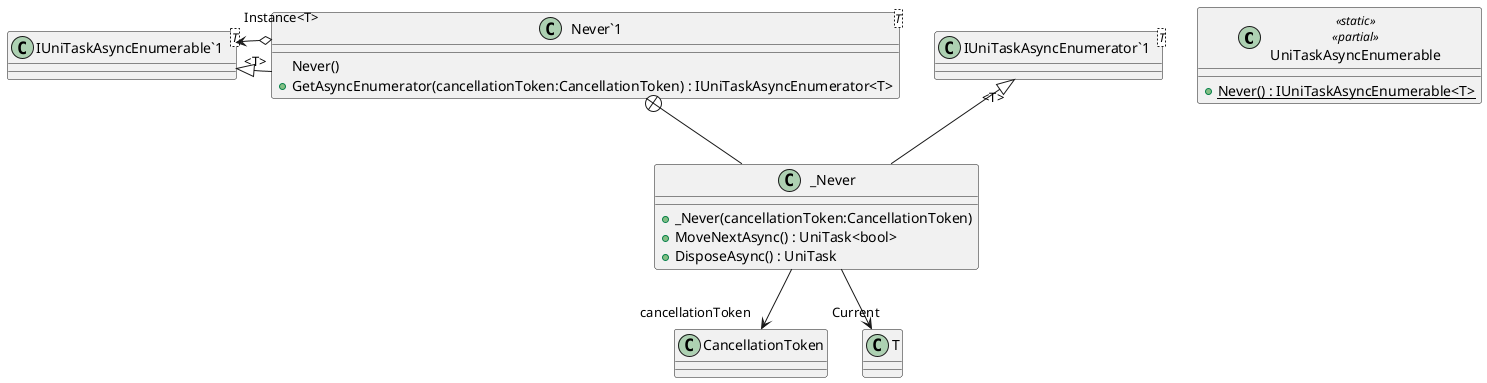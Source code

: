 @startuml
class UniTaskAsyncEnumerable <<static>> <<partial>> {
    + {static} Never() : IUniTaskAsyncEnumerable<T>
}
class "Never`1"<T> {
    Never()
    + GetAsyncEnumerator(cancellationToken:CancellationToken) : IUniTaskAsyncEnumerator<T>
}
class "IUniTaskAsyncEnumerable`1"<T> {
}
class _Never {
    + _Never(cancellationToken:CancellationToken)
    + MoveNextAsync() : UniTask<bool>
    + DisposeAsync() : UniTask
}
class "IUniTaskAsyncEnumerator`1"<T> {
}
"IUniTaskAsyncEnumerable`1" "<T>" <|-- "Never`1"
"Never`1" o-> "Instance<T>" "IUniTaskAsyncEnumerable`1"
"Never`1" +-- _Never
"IUniTaskAsyncEnumerator`1" "<T>" <|-- _Never
_Never --> "cancellationToken" CancellationToken
_Never --> "Current" T
@enduml
